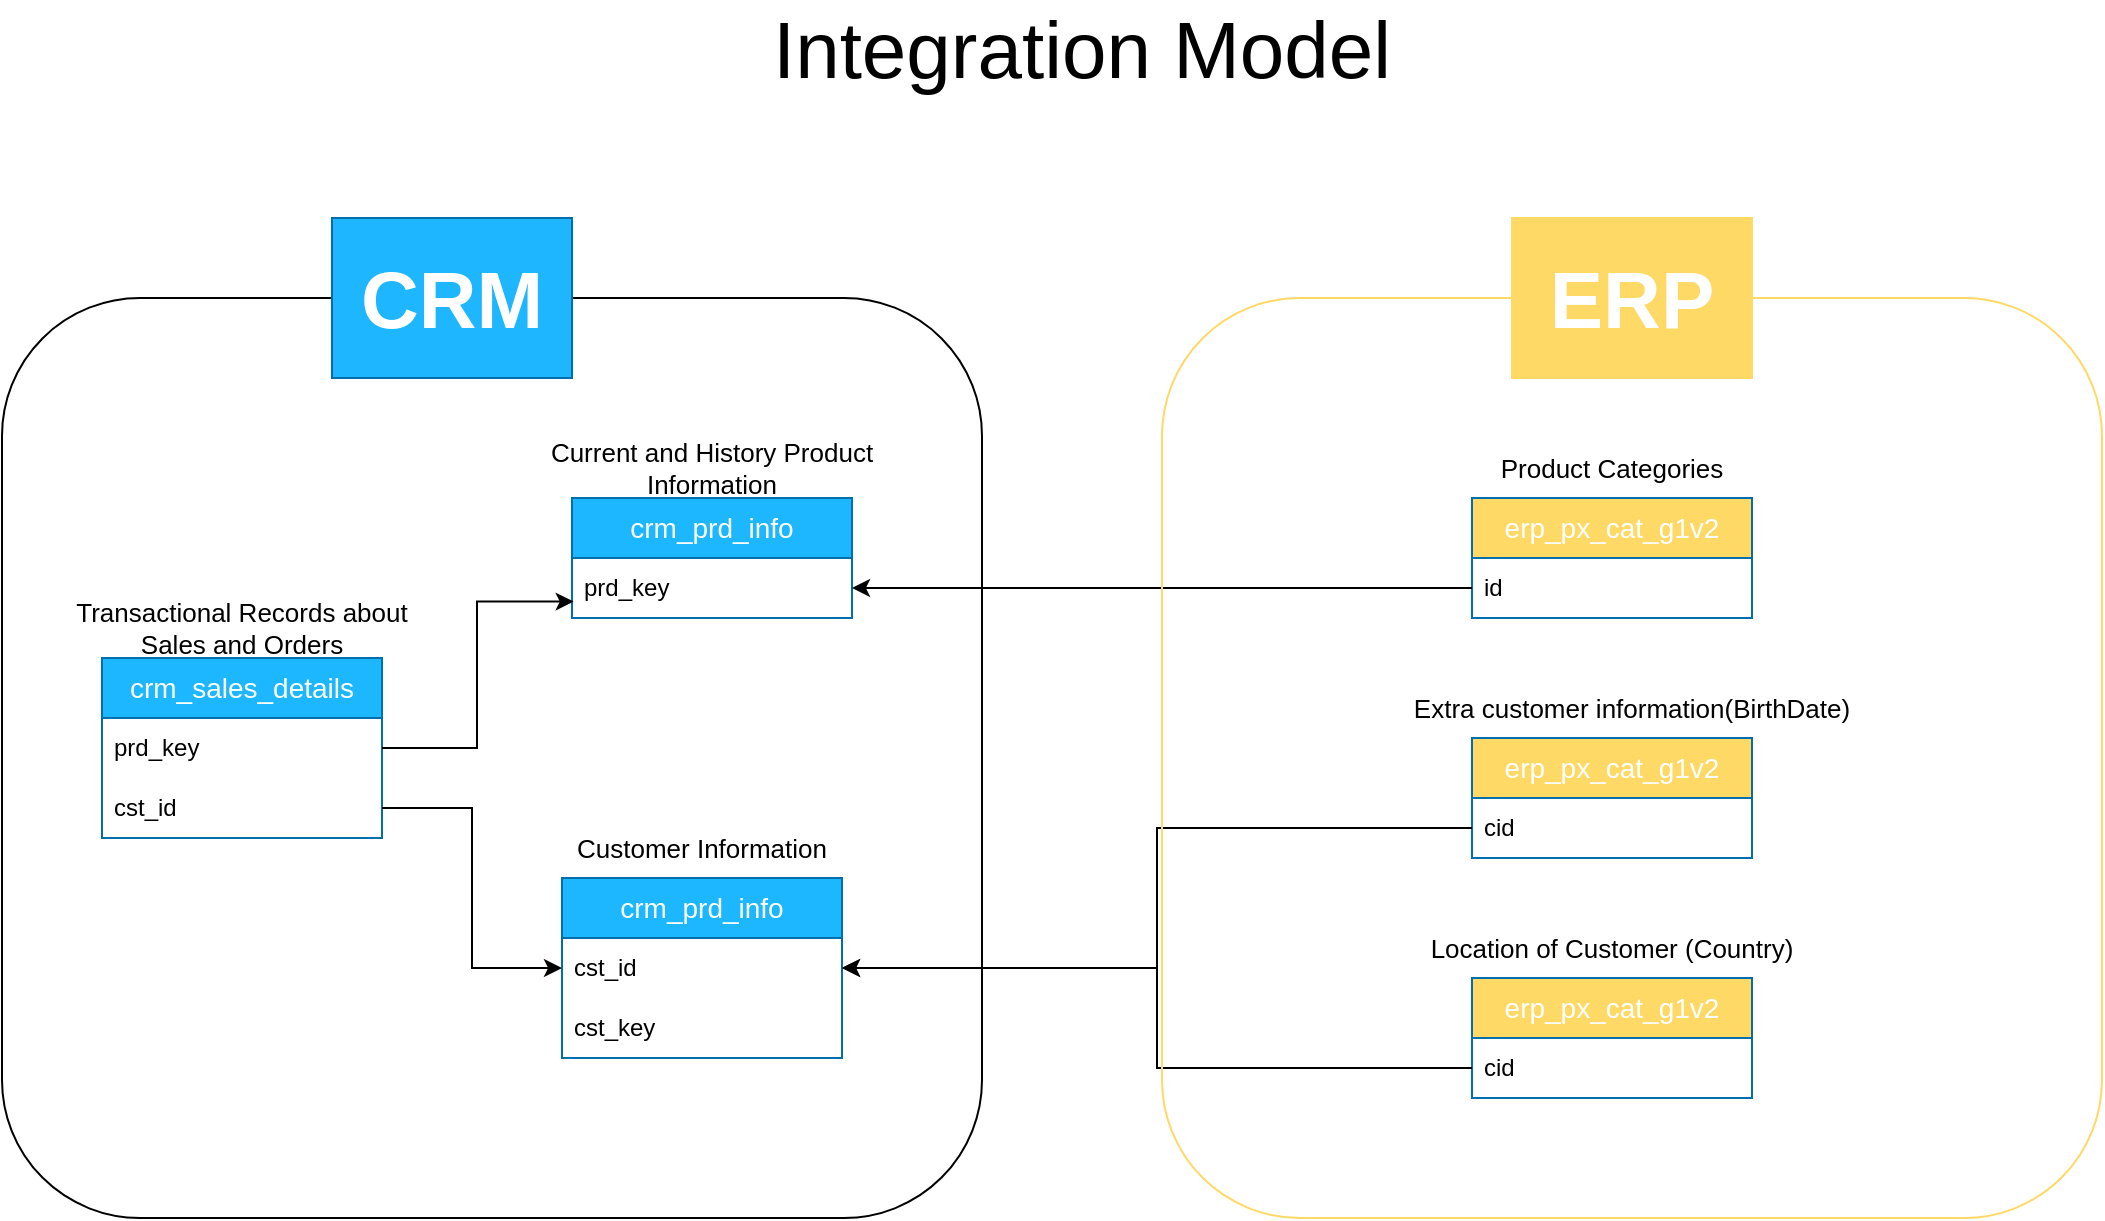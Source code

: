 <mxfile version="27.0.5">
  <diagram name="Page-1" id="EQDiC4gNCSPA1Phn-L4d">
    <mxGraphModel dx="1947" dy="1716" grid="1" gridSize="10" guides="1" tooltips="1" connect="1" arrows="1" fold="1" page="1" pageScale="1" pageWidth="850" pageHeight="1100" math="0" shadow="0">
      <root>
        <mxCell id="0" />
        <mxCell id="1" parent="0" />
        <mxCell id="L2Q9viV0ZBkgzftJfQzW-1" value="&lt;font style=&quot;font-size: 14px;&quot;&gt;crm_sales_details&lt;/font&gt;" style="swimlane;fontStyle=0;childLayout=stackLayout;horizontal=1;startSize=30;horizontalStack=0;resizeParent=1;resizeParentMax=0;resizeLast=0;collapsible=1;marginBottom=0;whiteSpace=wrap;html=1;glass=0;shadow=0;swimlaneLine=1;fillColor=#1DB7FF;fontColor=#ffffff;strokeColor=#006EAF;" vertex="1" parent="1">
          <mxGeometry x="40" y="110" width="140" height="90" as="geometry" />
        </mxCell>
        <mxCell id="L2Q9viV0ZBkgzftJfQzW-2" value="prd_key" style="text;strokeColor=none;fillColor=none;align=left;verticalAlign=middle;spacingLeft=4;spacingRight=4;overflow=hidden;points=[[0,0.5],[1,0.5]];portConstraint=eastwest;rotatable=0;whiteSpace=wrap;html=1;" vertex="1" parent="L2Q9viV0ZBkgzftJfQzW-1">
          <mxGeometry y="30" width="140" height="30" as="geometry" />
        </mxCell>
        <mxCell id="L2Q9viV0ZBkgzftJfQzW-3" value="cst_id" style="text;strokeColor=none;fillColor=none;align=left;verticalAlign=middle;spacingLeft=4;spacingRight=4;overflow=hidden;points=[[0,0.5],[1,0.5]];portConstraint=eastwest;rotatable=0;whiteSpace=wrap;html=1;" vertex="1" parent="L2Q9viV0ZBkgzftJfQzW-1">
          <mxGeometry y="60" width="140" height="30" as="geometry" />
        </mxCell>
        <mxCell id="L2Q9viV0ZBkgzftJfQzW-5" value="&lt;font style=&quot;font-size: 13px;&quot;&gt;Transactional Records about Sales and Orders&lt;/font&gt;" style="text;html=1;align=center;verticalAlign=middle;whiteSpace=wrap;rounded=0;" vertex="1" parent="1">
          <mxGeometry x="25" y="80" width="170" height="30" as="geometry" />
        </mxCell>
        <mxCell id="L2Q9viV0ZBkgzftJfQzW-6" value="&lt;font style=&quot;font-size: 14px;&quot;&gt;crm_prd_info&lt;/font&gt;" style="swimlane;fontStyle=0;childLayout=stackLayout;horizontal=1;startSize=30;horizontalStack=0;resizeParent=1;resizeParentMax=0;resizeLast=0;collapsible=1;marginBottom=0;whiteSpace=wrap;html=1;glass=0;shadow=0;swimlaneLine=1;fillColor=#1DB7FF;fontColor=#ffffff;strokeColor=#006EAF;" vertex="1" parent="1">
          <mxGeometry x="275" y="30" width="140" height="60" as="geometry" />
        </mxCell>
        <mxCell id="L2Q9viV0ZBkgzftJfQzW-7" value="prd_key" style="text;strokeColor=none;fillColor=none;align=left;verticalAlign=middle;spacingLeft=4;spacingRight=4;overflow=hidden;points=[[0,0.5],[1,0.5]];portConstraint=eastwest;rotatable=0;whiteSpace=wrap;html=1;" vertex="1" parent="L2Q9viV0ZBkgzftJfQzW-6">
          <mxGeometry y="30" width="140" height="30" as="geometry" />
        </mxCell>
        <mxCell id="L2Q9viV0ZBkgzftJfQzW-9" value="&lt;span style=&quot;font-size: 13px;&quot;&gt;Current and History Product Information&lt;/span&gt;" style="text;html=1;align=center;verticalAlign=middle;whiteSpace=wrap;rounded=0;" vertex="1" parent="1">
          <mxGeometry x="260" width="170" height="30" as="geometry" />
        </mxCell>
        <mxCell id="L2Q9viV0ZBkgzftJfQzW-10" value="&lt;font style=&quot;font-size: 14px;&quot;&gt;crm_prd_info&lt;/font&gt;" style="swimlane;fontStyle=0;childLayout=stackLayout;horizontal=1;startSize=30;horizontalStack=0;resizeParent=1;resizeParentMax=0;resizeLast=0;collapsible=1;marginBottom=0;whiteSpace=wrap;html=1;glass=0;shadow=0;swimlaneLine=1;fillColor=#1DB7FF;fontColor=#ffffff;strokeColor=#006EAF;" vertex="1" parent="1">
          <mxGeometry x="270" y="220" width="140" height="90" as="geometry" />
        </mxCell>
        <mxCell id="L2Q9viV0ZBkgzftJfQzW-14" value="cst_id" style="text;strokeColor=none;fillColor=none;align=left;verticalAlign=middle;spacingLeft=4;spacingRight=4;overflow=hidden;points=[[0,0.5],[1,0.5]];portConstraint=eastwest;rotatable=0;whiteSpace=wrap;html=1;" vertex="1" parent="L2Q9viV0ZBkgzftJfQzW-10">
          <mxGeometry y="30" width="140" height="30" as="geometry" />
        </mxCell>
        <mxCell id="L2Q9viV0ZBkgzftJfQzW-11" value="cst_key" style="text;strokeColor=none;fillColor=none;align=left;verticalAlign=middle;spacingLeft=4;spacingRight=4;overflow=hidden;points=[[0,0.5],[1,0.5]];portConstraint=eastwest;rotatable=0;whiteSpace=wrap;html=1;" vertex="1" parent="L2Q9viV0ZBkgzftJfQzW-10">
          <mxGeometry y="60" width="140" height="30" as="geometry" />
        </mxCell>
        <mxCell id="L2Q9viV0ZBkgzftJfQzW-12" value="&lt;span style=&quot;font-size: 13px;&quot;&gt;Customer Information&lt;/span&gt;" style="text;html=1;align=center;verticalAlign=middle;whiteSpace=wrap;rounded=0;" vertex="1" parent="1">
          <mxGeometry x="255" y="190" width="170" height="30" as="geometry" />
        </mxCell>
        <mxCell id="L2Q9viV0ZBkgzftJfQzW-17" style="edgeStyle=orthogonalEdgeStyle;rounded=0;orthogonalLoop=1;jettySize=auto;html=1;entryX=0.006;entryY=0.727;entryDx=0;entryDy=0;entryPerimeter=0;" edge="1" parent="1" source="L2Q9viV0ZBkgzftJfQzW-2" target="L2Q9viV0ZBkgzftJfQzW-7">
          <mxGeometry relative="1" as="geometry" />
        </mxCell>
        <mxCell id="L2Q9viV0ZBkgzftJfQzW-18" style="edgeStyle=orthogonalEdgeStyle;rounded=0;orthogonalLoop=1;jettySize=auto;html=1;entryX=0;entryY=0.5;entryDx=0;entryDy=0;" edge="1" parent="1" source="L2Q9viV0ZBkgzftJfQzW-3" target="L2Q9viV0ZBkgzftJfQzW-14">
          <mxGeometry relative="1" as="geometry" />
        </mxCell>
        <mxCell id="L2Q9viV0ZBkgzftJfQzW-19" value="" style="rounded=1;whiteSpace=wrap;html=1;fillColor=none;" vertex="1" parent="1">
          <mxGeometry x="-10" y="-70" width="490" height="460" as="geometry" />
        </mxCell>
        <mxCell id="L2Q9viV0ZBkgzftJfQzW-20" value="&lt;b&gt;&lt;font style=&quot;font-size: 40px;&quot;&gt;CRM&lt;/font&gt;&lt;/b&gt;" style="rounded=0;whiteSpace=wrap;html=1;fillColor=#1EB7FF;fontColor=#ffffff;strokeColor=#006EAF;" vertex="1" parent="1">
          <mxGeometry x="155" y="-110" width="120" height="80" as="geometry" />
        </mxCell>
        <mxCell id="L2Q9viV0ZBkgzftJfQzW-21" value="&lt;font style=&quot;font-size: 40px;&quot;&gt;Integration Model&lt;/font&gt;" style="text;html=1;align=center;verticalAlign=middle;whiteSpace=wrap;rounded=0;" vertex="1" parent="1">
          <mxGeometry x="335" y="-210" width="390" height="30" as="geometry" />
        </mxCell>
        <mxCell id="L2Q9viV0ZBkgzftJfQzW-22" value="&lt;span style=&quot;font-size: 14px;&quot;&gt;erp_px_cat_g1v2&lt;/span&gt;" style="swimlane;fontStyle=0;childLayout=stackLayout;horizontal=1;startSize=30;horizontalStack=0;resizeParent=1;resizeParentMax=0;resizeLast=0;collapsible=1;marginBottom=0;whiteSpace=wrap;html=1;glass=0;shadow=0;swimlaneLine=1;fillColor=#FFD966;fontColor=#ffffff;strokeColor=#006EAF;" vertex="1" parent="1">
          <mxGeometry x="725" y="30" width="140" height="60" as="geometry" />
        </mxCell>
        <mxCell id="L2Q9viV0ZBkgzftJfQzW-23" value="id" style="text;strokeColor=none;fillColor=none;align=left;verticalAlign=middle;spacingLeft=4;spacingRight=4;overflow=hidden;points=[[0,0.5],[1,0.5]];portConstraint=eastwest;rotatable=0;whiteSpace=wrap;html=1;" vertex="1" parent="L2Q9viV0ZBkgzftJfQzW-22">
          <mxGeometry y="30" width="140" height="30" as="geometry" />
        </mxCell>
        <mxCell id="L2Q9viV0ZBkgzftJfQzW-24" value="&lt;span style=&quot;font-size: 13px;&quot;&gt;Product Categories&lt;/span&gt;" style="text;html=1;align=center;verticalAlign=middle;whiteSpace=wrap;rounded=0;" vertex="1" parent="1">
          <mxGeometry x="710" width="170" height="30" as="geometry" />
        </mxCell>
        <mxCell id="L2Q9viV0ZBkgzftJfQzW-25" value="&lt;span style=&quot;font-size: 14px;&quot;&gt;erp_px_cat_g1v2&lt;/span&gt;" style="swimlane;fontStyle=0;childLayout=stackLayout;horizontal=1;startSize=30;horizontalStack=0;resizeParent=1;resizeParentMax=0;resizeLast=0;collapsible=1;marginBottom=0;whiteSpace=wrap;html=1;glass=0;shadow=0;swimlaneLine=1;fillColor=#FFD966;fontColor=#ffffff;strokeColor=#006EAF;" vertex="1" parent="1">
          <mxGeometry x="725" y="150" width="140" height="60" as="geometry" />
        </mxCell>
        <mxCell id="L2Q9viV0ZBkgzftJfQzW-26" value="cid" style="text;strokeColor=none;fillColor=none;align=left;verticalAlign=middle;spacingLeft=4;spacingRight=4;overflow=hidden;points=[[0,0.5],[1,0.5]];portConstraint=eastwest;rotatable=0;whiteSpace=wrap;html=1;" vertex="1" parent="L2Q9viV0ZBkgzftJfQzW-25">
          <mxGeometry y="30" width="140" height="30" as="geometry" />
        </mxCell>
        <mxCell id="L2Q9viV0ZBkgzftJfQzW-27" value="&lt;span style=&quot;font-size: 13px;&quot;&gt;Extra customer information(BirthDate)&lt;/span&gt;" style="text;html=1;align=center;verticalAlign=middle;whiteSpace=wrap;rounded=0;" vertex="1" parent="1">
          <mxGeometry x="680" y="120" width="250" height="30" as="geometry" />
        </mxCell>
        <mxCell id="L2Q9viV0ZBkgzftJfQzW-28" value="&lt;span style=&quot;font-size: 14px;&quot;&gt;erp_px_cat_g1v2&lt;/span&gt;" style="swimlane;fontStyle=0;childLayout=stackLayout;horizontal=1;startSize=30;horizontalStack=0;resizeParent=1;resizeParentMax=0;resizeLast=0;collapsible=1;marginBottom=0;whiteSpace=wrap;html=1;glass=0;shadow=0;swimlaneLine=1;fillColor=#FFD966;fontColor=#ffffff;strokeColor=#006EAF;" vertex="1" parent="1">
          <mxGeometry x="725" y="270" width="140" height="60" as="geometry" />
        </mxCell>
        <mxCell id="L2Q9viV0ZBkgzftJfQzW-29" value="cid" style="text;strokeColor=none;fillColor=none;align=left;verticalAlign=middle;spacingLeft=4;spacingRight=4;overflow=hidden;points=[[0,0.5],[1,0.5]];portConstraint=eastwest;rotatable=0;whiteSpace=wrap;html=1;" vertex="1" parent="L2Q9viV0ZBkgzftJfQzW-28">
          <mxGeometry y="30" width="140" height="30" as="geometry" />
        </mxCell>
        <mxCell id="L2Q9viV0ZBkgzftJfQzW-30" value="&lt;span style=&quot;font-size: 13px;&quot;&gt;Location of Customer (Country)&lt;/span&gt;" style="text;html=1;align=center;verticalAlign=middle;whiteSpace=wrap;rounded=0;" vertex="1" parent="1">
          <mxGeometry x="700" y="240" width="190" height="30" as="geometry" />
        </mxCell>
        <mxCell id="L2Q9viV0ZBkgzftJfQzW-31" style="edgeStyle=orthogonalEdgeStyle;rounded=0;orthogonalLoop=1;jettySize=auto;html=1;entryX=1;entryY=0.5;entryDx=0;entryDy=0;" edge="1" parent="1" source="L2Q9viV0ZBkgzftJfQzW-23" target="L2Q9viV0ZBkgzftJfQzW-7">
          <mxGeometry relative="1" as="geometry" />
        </mxCell>
        <mxCell id="L2Q9viV0ZBkgzftJfQzW-32" style="edgeStyle=orthogonalEdgeStyle;rounded=0;orthogonalLoop=1;jettySize=auto;html=1;entryX=1;entryY=0.5;entryDx=0;entryDy=0;" edge="1" parent="1" source="L2Q9viV0ZBkgzftJfQzW-26" target="L2Q9viV0ZBkgzftJfQzW-14">
          <mxGeometry relative="1" as="geometry" />
        </mxCell>
        <mxCell id="L2Q9viV0ZBkgzftJfQzW-33" style="edgeStyle=orthogonalEdgeStyle;rounded=0;orthogonalLoop=1;jettySize=auto;html=1;entryX=1;entryY=0.5;entryDx=0;entryDy=0;" edge="1" parent="1" source="L2Q9viV0ZBkgzftJfQzW-29" target="L2Q9viV0ZBkgzftJfQzW-14">
          <mxGeometry relative="1" as="geometry" />
        </mxCell>
        <mxCell id="L2Q9viV0ZBkgzftJfQzW-34" value="" style="rounded=1;whiteSpace=wrap;html=1;fillColor=none;strokeColor=#FFD966;" vertex="1" parent="1">
          <mxGeometry x="570" y="-70" width="470" height="460" as="geometry" />
        </mxCell>
        <mxCell id="L2Q9viV0ZBkgzftJfQzW-36" value="&lt;span style=&quot;font-size: 40px;&quot;&gt;&lt;b&gt;ERP&lt;/b&gt;&lt;/span&gt;" style="rounded=0;whiteSpace=wrap;html=1;fillColor=#FFD966;fontColor=#ffffff;strokeColor=#FFD966;" vertex="1" parent="1">
          <mxGeometry x="745" y="-110" width="120" height="80" as="geometry" />
        </mxCell>
      </root>
    </mxGraphModel>
  </diagram>
</mxfile>

